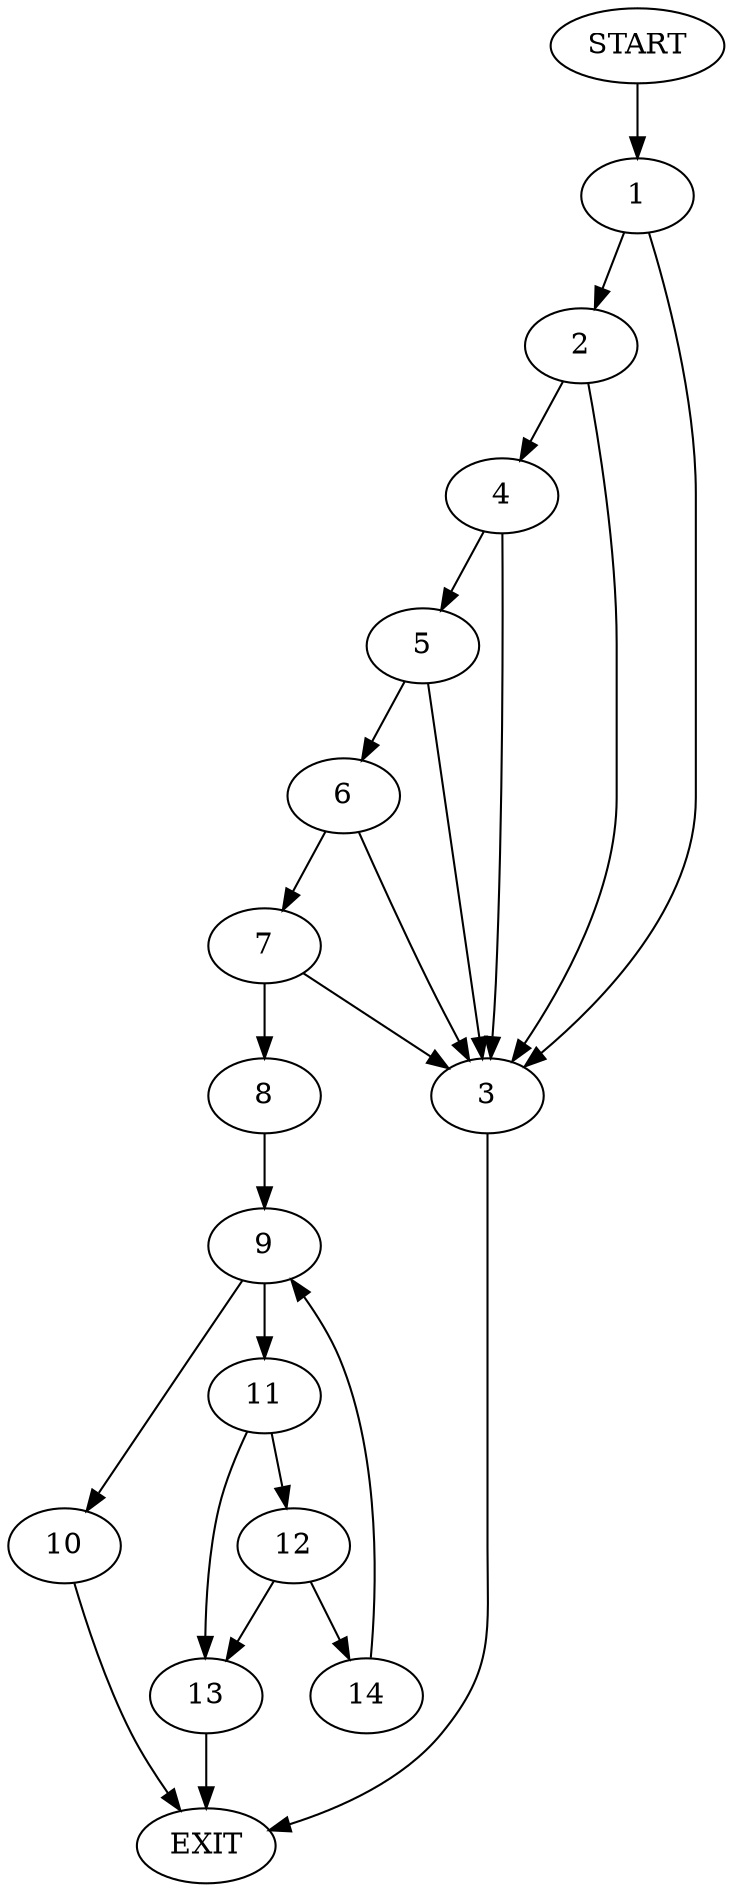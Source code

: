 digraph {
0 [label="START"]
15 [label="EXIT"]
0 -> 1
1 -> 2
1 -> 3
2 -> 4
2 -> 3
3 -> 15
4 -> 5
4 -> 3
5 -> 6
5 -> 3
6 -> 7
6 -> 3
7 -> 8
7 -> 3
8 -> 9
9 -> 10
9 -> 11
11 -> 12
11 -> 13
10 -> 15
12 -> 14
12 -> 13
13 -> 15
14 -> 9
}

